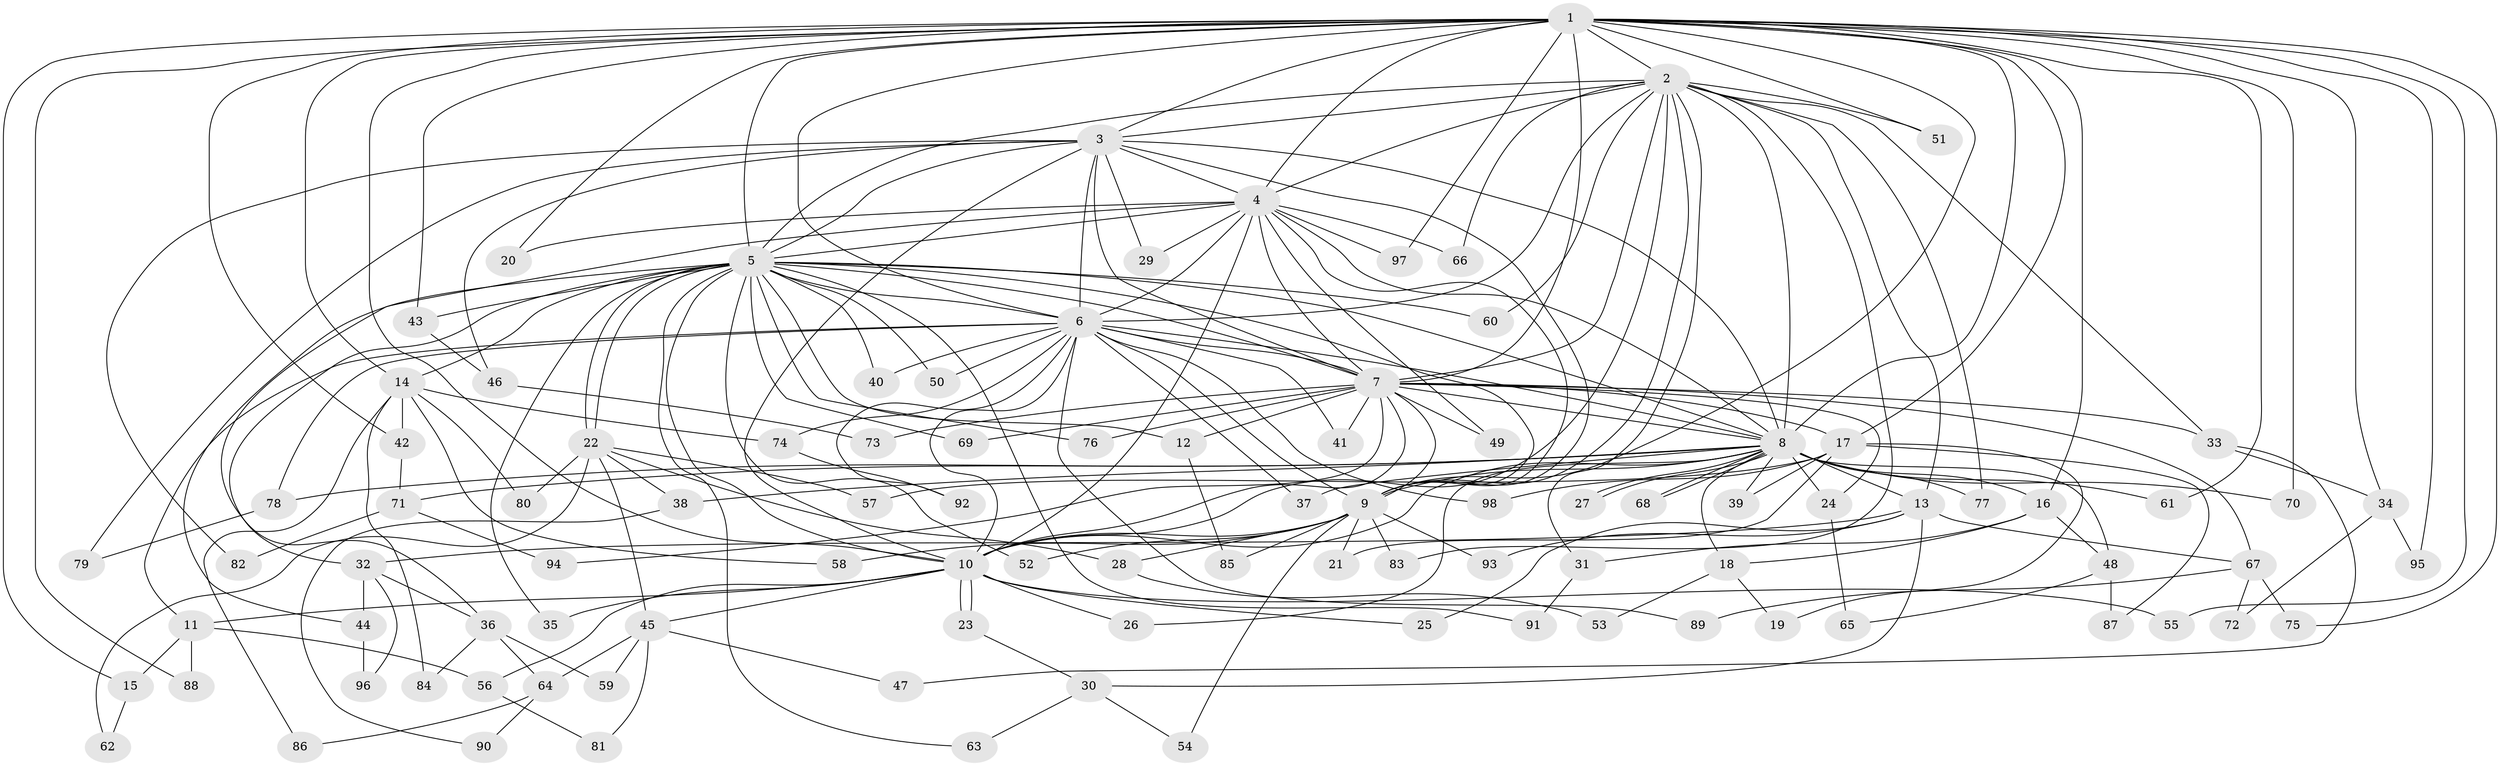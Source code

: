 // coarse degree distribution, {21: 0.02666666666666667, 22: 0.02666666666666667, 11: 0.013333333333333334, 17: 0.02666666666666667, 24: 0.013333333333333334, 5: 0.04, 3: 0.12, 7: 0.013333333333333334, 8: 0.04, 6: 0.04, 2: 0.5466666666666666, 4: 0.06666666666666667, 1: 0.02666666666666667}
// Generated by graph-tools (version 1.1) at 2025/41/03/06/25 10:41:41]
// undirected, 98 vertices, 221 edges
graph export_dot {
graph [start="1"]
  node [color=gray90,style=filled];
  1;
  2;
  3;
  4;
  5;
  6;
  7;
  8;
  9;
  10;
  11;
  12;
  13;
  14;
  15;
  16;
  17;
  18;
  19;
  20;
  21;
  22;
  23;
  24;
  25;
  26;
  27;
  28;
  29;
  30;
  31;
  32;
  33;
  34;
  35;
  36;
  37;
  38;
  39;
  40;
  41;
  42;
  43;
  44;
  45;
  46;
  47;
  48;
  49;
  50;
  51;
  52;
  53;
  54;
  55;
  56;
  57;
  58;
  59;
  60;
  61;
  62;
  63;
  64;
  65;
  66;
  67;
  68;
  69;
  70;
  71;
  72;
  73;
  74;
  75;
  76;
  77;
  78;
  79;
  80;
  81;
  82;
  83;
  84;
  85;
  86;
  87;
  88;
  89;
  90;
  91;
  92;
  93;
  94;
  95;
  96;
  97;
  98;
  1 -- 2;
  1 -- 3;
  1 -- 4;
  1 -- 5;
  1 -- 6;
  1 -- 7;
  1 -- 8;
  1 -- 9;
  1 -- 10;
  1 -- 14;
  1 -- 15;
  1 -- 16;
  1 -- 17;
  1 -- 20;
  1 -- 34;
  1 -- 42;
  1 -- 43;
  1 -- 51;
  1 -- 55;
  1 -- 61;
  1 -- 70;
  1 -- 75;
  1 -- 88;
  1 -- 95;
  1 -- 97;
  2 -- 3;
  2 -- 4;
  2 -- 5;
  2 -- 6;
  2 -- 7;
  2 -- 8;
  2 -- 9;
  2 -- 10;
  2 -- 13;
  2 -- 31;
  2 -- 33;
  2 -- 51;
  2 -- 60;
  2 -- 66;
  2 -- 77;
  2 -- 83;
  3 -- 4;
  3 -- 5;
  3 -- 6;
  3 -- 7;
  3 -- 8;
  3 -- 9;
  3 -- 10;
  3 -- 29;
  3 -- 46;
  3 -- 79;
  3 -- 82;
  4 -- 5;
  4 -- 6;
  4 -- 7;
  4 -- 8;
  4 -- 9;
  4 -- 10;
  4 -- 20;
  4 -- 29;
  4 -- 36;
  4 -- 49;
  4 -- 66;
  4 -- 97;
  5 -- 6;
  5 -- 7;
  5 -- 8;
  5 -- 9;
  5 -- 10;
  5 -- 12;
  5 -- 14;
  5 -- 22;
  5 -- 22;
  5 -- 32;
  5 -- 35;
  5 -- 40;
  5 -- 43;
  5 -- 44;
  5 -- 50;
  5 -- 52;
  5 -- 60;
  5 -- 63;
  5 -- 69;
  5 -- 76;
  5 -- 91;
  6 -- 7;
  6 -- 8;
  6 -- 9;
  6 -- 10;
  6 -- 11;
  6 -- 37;
  6 -- 40;
  6 -- 41;
  6 -- 50;
  6 -- 74;
  6 -- 78;
  6 -- 89;
  6 -- 92;
  6 -- 98;
  7 -- 8;
  7 -- 9;
  7 -- 10;
  7 -- 12;
  7 -- 17;
  7 -- 24;
  7 -- 33;
  7 -- 41;
  7 -- 49;
  7 -- 67;
  7 -- 69;
  7 -- 73;
  7 -- 76;
  7 -- 94;
  8 -- 9;
  8 -- 10;
  8 -- 13;
  8 -- 16;
  8 -- 18;
  8 -- 24;
  8 -- 26;
  8 -- 27;
  8 -- 27;
  8 -- 37;
  8 -- 38;
  8 -- 39;
  8 -- 48;
  8 -- 61;
  8 -- 68;
  8 -- 68;
  8 -- 70;
  8 -- 71;
  8 -- 77;
  8 -- 78;
  9 -- 10;
  9 -- 21;
  9 -- 28;
  9 -- 52;
  9 -- 54;
  9 -- 58;
  9 -- 83;
  9 -- 85;
  9 -- 93;
  10 -- 11;
  10 -- 23;
  10 -- 23;
  10 -- 25;
  10 -- 26;
  10 -- 35;
  10 -- 45;
  10 -- 55;
  10 -- 56;
  11 -- 15;
  11 -- 56;
  11 -- 88;
  12 -- 85;
  13 -- 25;
  13 -- 30;
  13 -- 32;
  13 -- 67;
  13 -- 93;
  14 -- 42;
  14 -- 58;
  14 -- 74;
  14 -- 80;
  14 -- 84;
  14 -- 86;
  15 -- 62;
  16 -- 18;
  16 -- 31;
  16 -- 48;
  17 -- 19;
  17 -- 21;
  17 -- 39;
  17 -- 57;
  17 -- 87;
  17 -- 98;
  18 -- 19;
  18 -- 53;
  22 -- 28;
  22 -- 38;
  22 -- 45;
  22 -- 57;
  22 -- 62;
  22 -- 80;
  23 -- 30;
  24 -- 65;
  28 -- 53;
  30 -- 54;
  30 -- 63;
  31 -- 91;
  32 -- 36;
  32 -- 44;
  32 -- 96;
  33 -- 34;
  33 -- 47;
  34 -- 72;
  34 -- 95;
  36 -- 59;
  36 -- 64;
  36 -- 84;
  38 -- 90;
  42 -- 71;
  43 -- 46;
  44 -- 96;
  45 -- 47;
  45 -- 59;
  45 -- 64;
  45 -- 81;
  46 -- 73;
  48 -- 65;
  48 -- 87;
  56 -- 81;
  64 -- 86;
  64 -- 90;
  67 -- 72;
  67 -- 75;
  67 -- 89;
  71 -- 82;
  71 -- 94;
  74 -- 92;
  78 -- 79;
}
